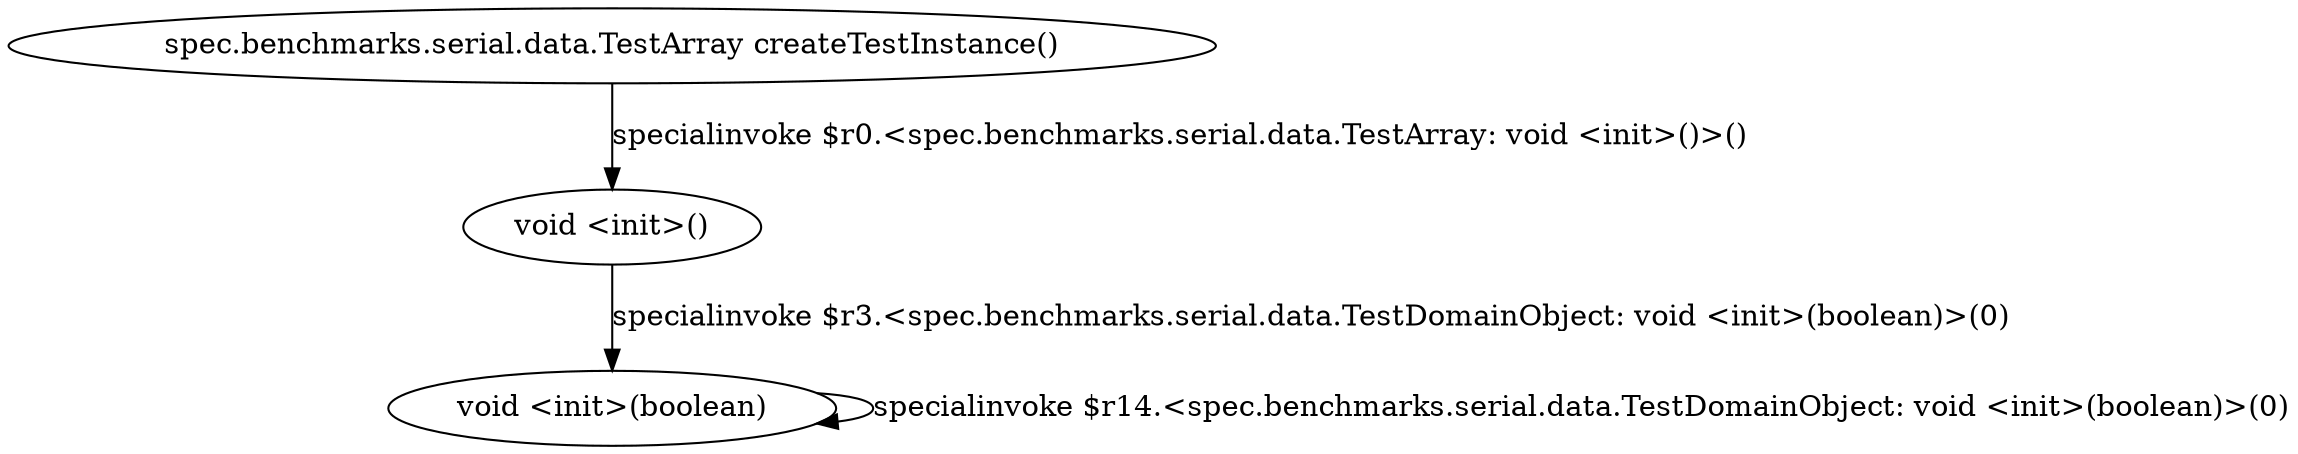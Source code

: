 digraph g {
1[label="void <init>()"]
0[label="spec.benchmarks.serial.data.TestArray createTestInstance()"]
2[label="void <init>(boolean)"]
0->1[label="specialinvoke $r0.<spec.benchmarks.serial.data.TestArray: void <init>()>()"]
1->2[label="specialinvoke $r3.<spec.benchmarks.serial.data.TestDomainObject: void <init>(boolean)>(0)"]
2->2[label="specialinvoke $r14.<spec.benchmarks.serial.data.TestDomainObject: void <init>(boolean)>(0)"]
}